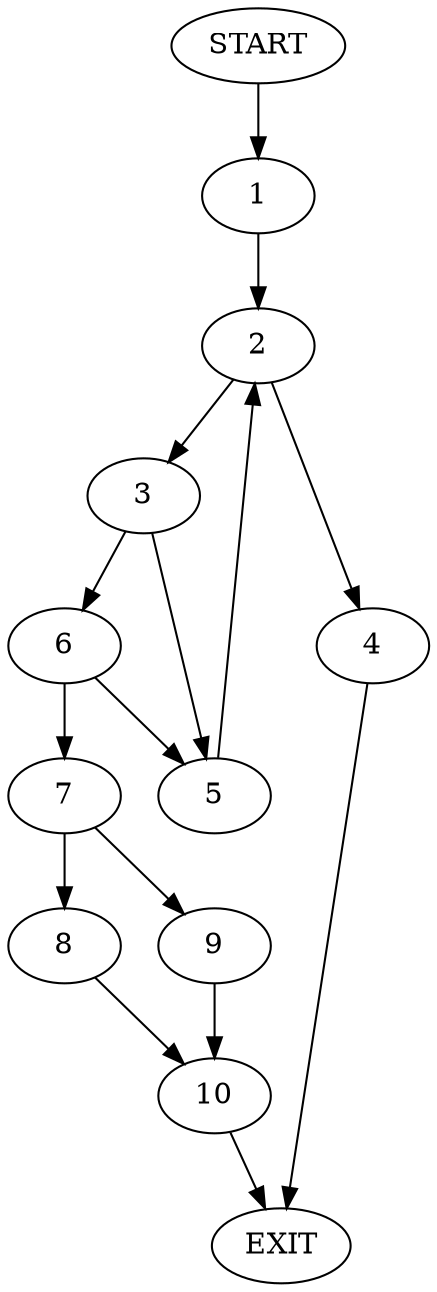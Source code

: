 digraph {
0 [label="START"]
11 [label="EXIT"]
0 -> 1
1 -> 2
2 -> 3
2 -> 4
4 -> 11
3 -> 5
3 -> 6
5 -> 2
6 -> 7
6 -> 5
7 -> 8
7 -> 9
8 -> 10
9 -> 10
10 -> 11
}
